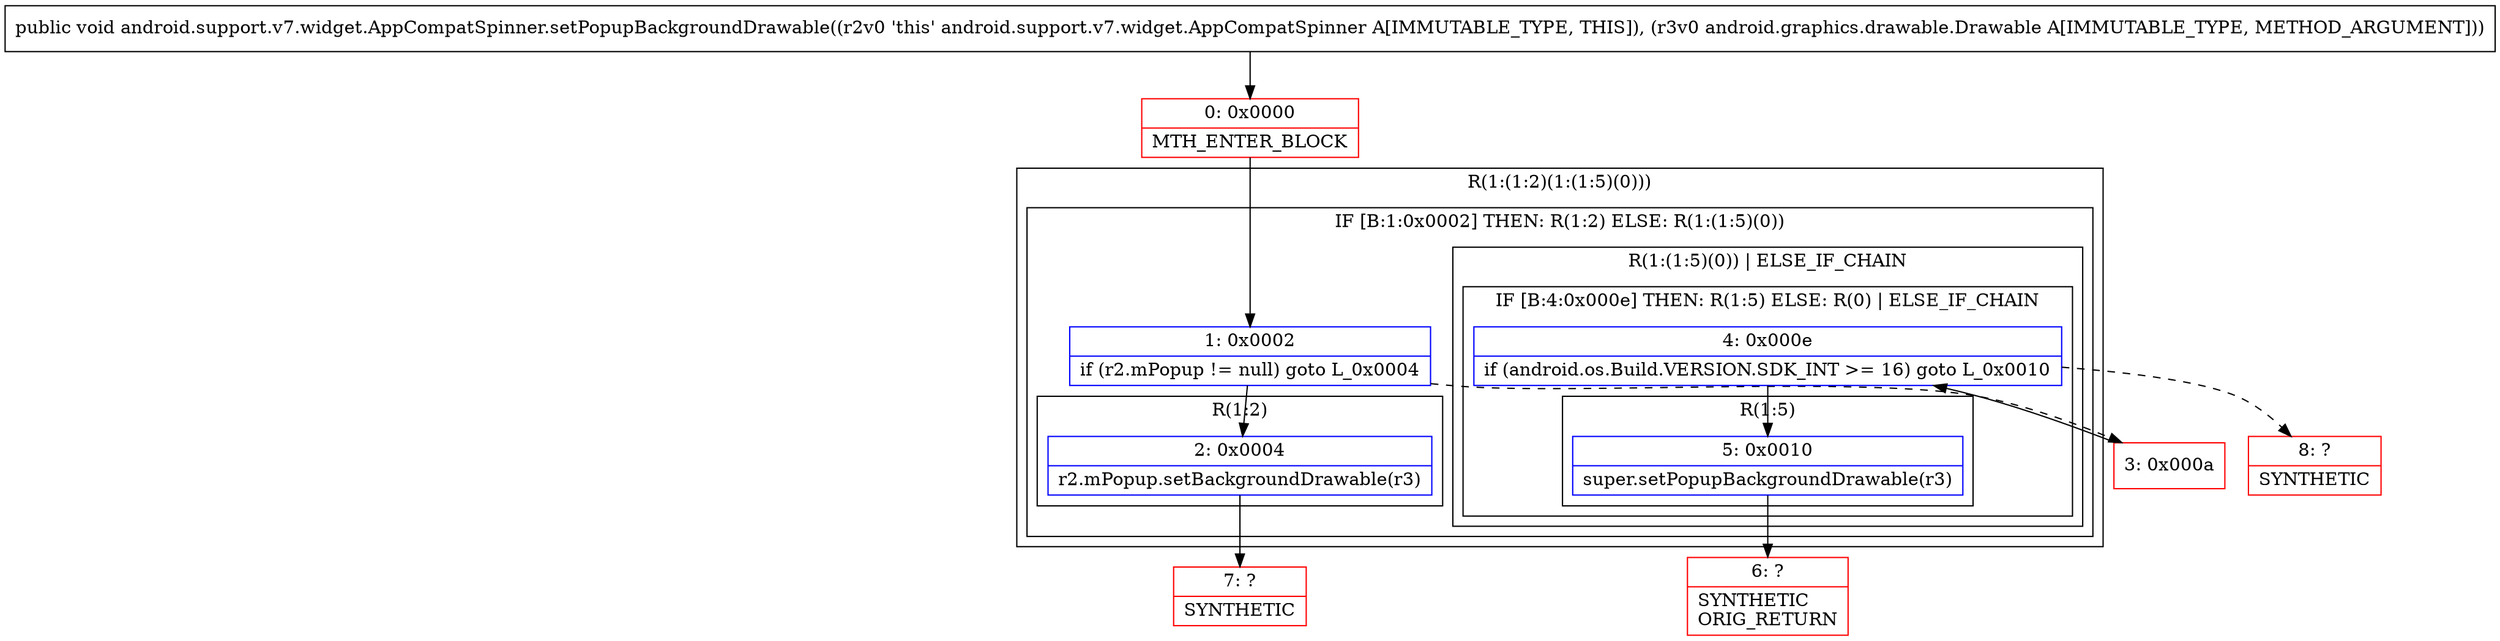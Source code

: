 digraph "CFG forandroid.support.v7.widget.AppCompatSpinner.setPopupBackgroundDrawable(Landroid\/graphics\/drawable\/Drawable;)V" {
subgraph cluster_Region_764945015 {
label = "R(1:(1:2)(1:(1:5)(0)))";
node [shape=record,color=blue];
subgraph cluster_IfRegion_450234974 {
label = "IF [B:1:0x0002] THEN: R(1:2) ELSE: R(1:(1:5)(0))";
node [shape=record,color=blue];
Node_1 [shape=record,label="{1\:\ 0x0002|if (r2.mPopup != null) goto L_0x0004\l}"];
subgraph cluster_Region_565092010 {
label = "R(1:2)";
node [shape=record,color=blue];
Node_2 [shape=record,label="{2\:\ 0x0004|r2.mPopup.setBackgroundDrawable(r3)\l}"];
}
subgraph cluster_Region_1430070720 {
label = "R(1:(1:5)(0)) | ELSE_IF_CHAIN\l";
node [shape=record,color=blue];
subgraph cluster_IfRegion_962211466 {
label = "IF [B:4:0x000e] THEN: R(1:5) ELSE: R(0) | ELSE_IF_CHAIN\l";
node [shape=record,color=blue];
Node_4 [shape=record,label="{4\:\ 0x000e|if (android.os.Build.VERSION.SDK_INT \>= 16) goto L_0x0010\l}"];
subgraph cluster_Region_334780165 {
label = "R(1:5)";
node [shape=record,color=blue];
Node_5 [shape=record,label="{5\:\ 0x0010|super.setPopupBackgroundDrawable(r3)\l}"];
}
subgraph cluster_Region_1190838303 {
label = "R(0)";
node [shape=record,color=blue];
}
}
}
}
}
Node_0 [shape=record,color=red,label="{0\:\ 0x0000|MTH_ENTER_BLOCK\l}"];
Node_3 [shape=record,color=red,label="{3\:\ 0x000a}"];
Node_6 [shape=record,color=red,label="{6\:\ ?|SYNTHETIC\lORIG_RETURN\l}"];
Node_7 [shape=record,color=red,label="{7\:\ ?|SYNTHETIC\l}"];
Node_8 [shape=record,color=red,label="{8\:\ ?|SYNTHETIC\l}"];
MethodNode[shape=record,label="{public void android.support.v7.widget.AppCompatSpinner.setPopupBackgroundDrawable((r2v0 'this' android.support.v7.widget.AppCompatSpinner A[IMMUTABLE_TYPE, THIS]), (r3v0 android.graphics.drawable.Drawable A[IMMUTABLE_TYPE, METHOD_ARGUMENT])) }"];
MethodNode -> Node_0;
Node_1 -> Node_2;
Node_1 -> Node_3[style=dashed];
Node_2 -> Node_7;
Node_4 -> Node_5;
Node_4 -> Node_8[style=dashed];
Node_5 -> Node_6;
Node_0 -> Node_1;
Node_3 -> Node_4;
}

